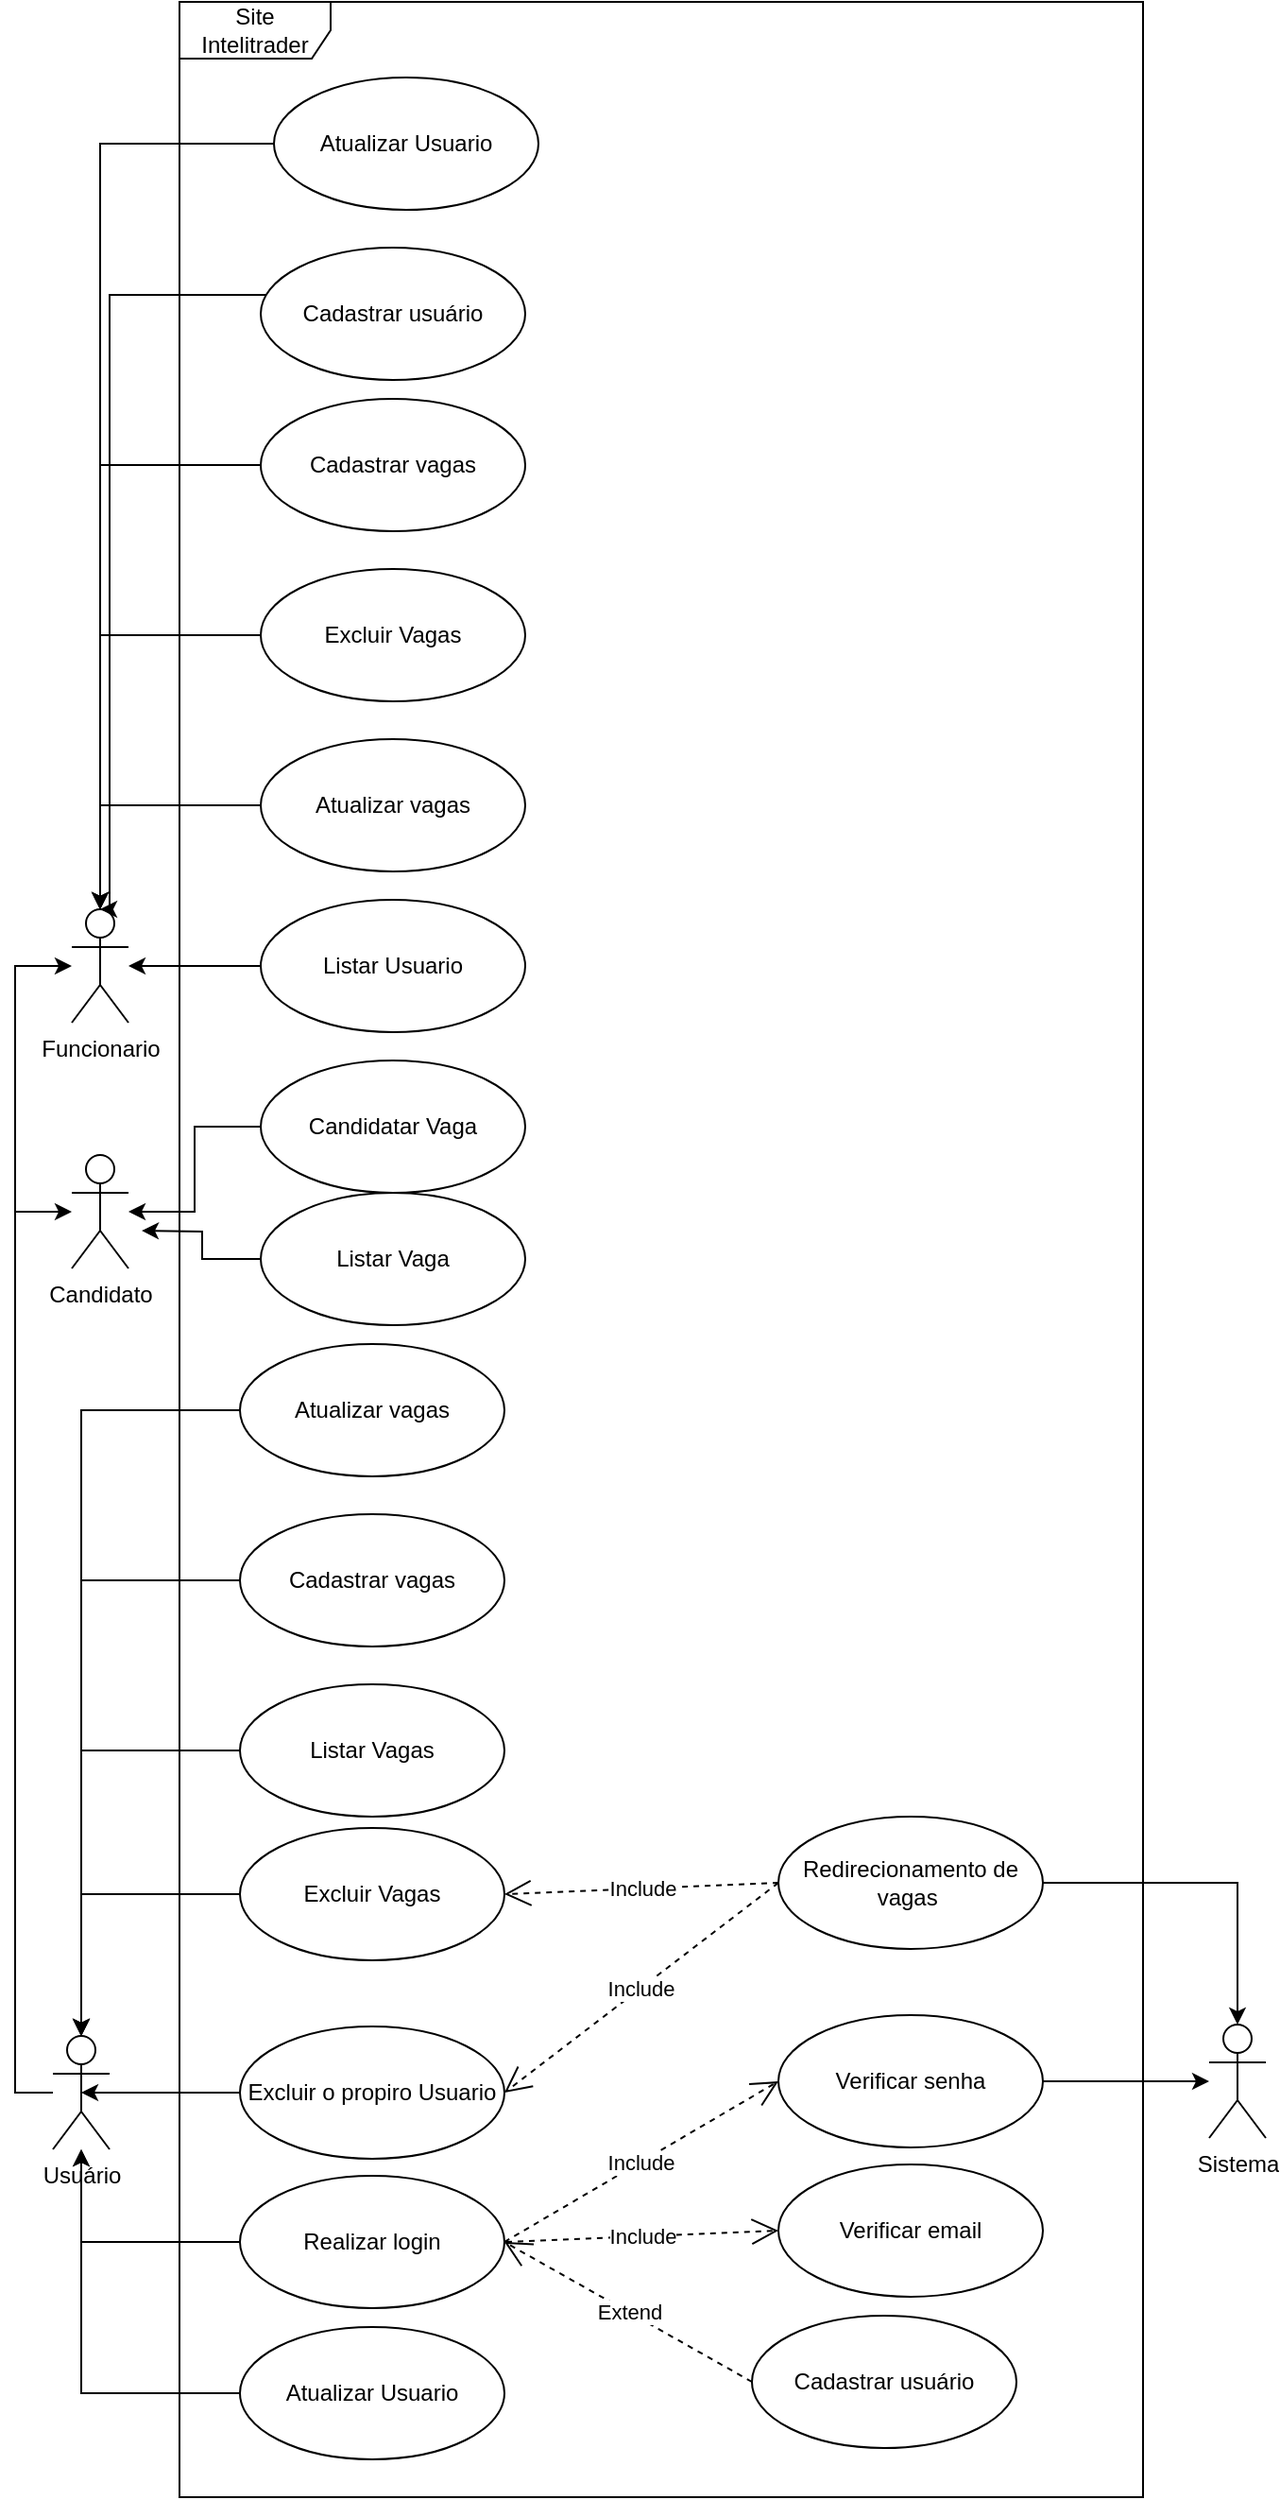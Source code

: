 <mxfile version="15.5.5" type="device" pages="2"><diagram name="Caso de uso" id="mv28BCx04Nd7AfpWcyAM"><mxGraphModel dx="942" dy="1726" grid="1" gridSize="10" guides="1" tooltips="1" connect="1" arrows="1" fold="1" page="1" pageScale="1" pageWidth="827" pageHeight="1169" math="0" shadow="0"><root><mxCell id="0"/><mxCell id="1" parent="0"/><mxCell id="nMHugf2yhLsx-lv3khnv-1" style="edgeStyle=orthogonalEdgeStyle;rounded=0;orthogonalLoop=1;jettySize=auto;html=1;" parent="1" source="raB1LwZWOxaEmCROiney-6" target="5w_54f1s8tuMY6QuKhOM-1" edge="1"><mxGeometry relative="1" as="geometry"><mxPoint x="13" y="140" as="targetPoint"/><Array as="points"><mxPoint x="83" y="906"/><mxPoint x="83" y="310"/></Array></mxGeometry></mxCell><mxCell id="nMHugf2yhLsx-lv3khnv-3" style="edgeStyle=orthogonalEdgeStyle;rounded=0;orthogonalLoop=1;jettySize=auto;html=1;" parent="1" source="raB1LwZWOxaEmCROiney-6" target="nMHugf2yhLsx-lv3khnv-2" edge="1"><mxGeometry relative="1" as="geometry"><mxPoint x="23" y="1110" as="targetPoint"/><Array as="points"><mxPoint x="83" y="906"/></Array></mxGeometry></mxCell><mxCell id="raB1LwZWOxaEmCROiney-6" value="Usuário" style="shape=umlActor;verticalLabelPosition=bottom;verticalAlign=top;html=1;" parent="1" vertex="1"><mxGeometry x="103" y="876" width="30" height="60" as="geometry"/></mxCell><mxCell id="raB1LwZWOxaEmCROiney-7" style="edgeStyle=orthogonalEdgeStyle;rounded=0;orthogonalLoop=1;jettySize=auto;html=1;" parent="1" source="raB1LwZWOxaEmCROiney-8" target="raB1LwZWOxaEmCROiney-6" edge="1"><mxGeometry relative="1" as="geometry"/></mxCell><mxCell id="raB1LwZWOxaEmCROiney-8" value="Realizar login" style="ellipse;whiteSpace=wrap;html=1;" parent="1" vertex="1"><mxGeometry x="202" y="950" width="140" height="70" as="geometry"/></mxCell><mxCell id="raB1LwZWOxaEmCROiney-9" style="edgeStyle=orthogonalEdgeStyle;rounded=0;orthogonalLoop=1;jettySize=auto;html=1;exitX=0;exitY=0.5;exitDx=0;exitDy=0;entryX=0.5;entryY=0.5;entryDx=0;entryDy=0;entryPerimeter=0;" parent="1" source="raB1LwZWOxaEmCROiney-10" target="raB1LwZWOxaEmCROiney-6" edge="1"><mxGeometry relative="1" as="geometry"/></mxCell><mxCell id="raB1LwZWOxaEmCROiney-10" value="Excluir o propiro Usuario" style="ellipse;whiteSpace=wrap;html=1;" parent="1" vertex="1"><mxGeometry x="202" y="871" width="140" height="70" as="geometry"/></mxCell><mxCell id="raB1LwZWOxaEmCROiney-11" value="Sistema" style="shape=umlActor;verticalLabelPosition=bottom;verticalAlign=top;html=1;" parent="1" vertex="1"><mxGeometry x="715" y="870" width="30" height="60" as="geometry"/></mxCell><mxCell id="raB1LwZWOxaEmCROiney-12" style="edgeStyle=orthogonalEdgeStyle;rounded=0;orthogonalLoop=1;jettySize=auto;html=1;exitX=0;exitY=0.5;exitDx=0;exitDy=0;" parent="1" source="raB1LwZWOxaEmCROiney-13" target="raB1LwZWOxaEmCROiney-6" edge="1"><mxGeometry relative="1" as="geometry"/></mxCell><mxCell id="raB1LwZWOxaEmCROiney-13" value="Excluir Vagas" style="ellipse;whiteSpace=wrap;html=1;" parent="1" vertex="1"><mxGeometry x="202" y="766" width="140" height="70" as="geometry"/></mxCell><mxCell id="raB1LwZWOxaEmCROiney-14" value="Include" style="endArrow=open;endSize=12;dashed=1;html=1;entryX=0;entryY=0.5;entryDx=0;entryDy=0;exitX=1;exitY=0.5;exitDx=0;exitDy=0;" parent="1" source="raB1LwZWOxaEmCROiney-8" target="raB1LwZWOxaEmCROiney-16" edge="1"><mxGeometry width="160" relative="1" as="geometry"><mxPoint x="462" y="956" as="sourcePoint"/><mxPoint x="542" y="956" as="targetPoint"/></mxGeometry></mxCell><mxCell id="raB1LwZWOxaEmCROiney-15" style="edgeStyle=orthogonalEdgeStyle;rounded=0;orthogonalLoop=1;jettySize=auto;html=1;exitX=1;exitY=0.5;exitDx=0;exitDy=0;" parent="1" source="raB1LwZWOxaEmCROiney-16" target="raB1LwZWOxaEmCROiney-11" edge="1"><mxGeometry relative="1" as="geometry"/></mxCell><mxCell id="raB1LwZWOxaEmCROiney-16" value="Verificar senha" style="ellipse;whiteSpace=wrap;html=1;" parent="1" vertex="1"><mxGeometry x="487" y="865" width="140" height="70" as="geometry"/></mxCell><mxCell id="raB1LwZWOxaEmCROiney-17" value="Cadastrar usuário" style="ellipse;whiteSpace=wrap;html=1;" parent="1" vertex="1"><mxGeometry x="473" y="1024" width="140" height="70" as="geometry"/></mxCell><mxCell id="raB1LwZWOxaEmCROiney-18" value="Extend" style="endArrow=open;endSize=12;dashed=1;html=1;entryX=1;entryY=0.5;entryDx=0;entryDy=0;exitX=0;exitY=0.5;exitDx=0;exitDy=0;" parent="1" source="raB1LwZWOxaEmCROiney-17" target="raB1LwZWOxaEmCROiney-8" edge="1"><mxGeometry width="160" relative="1" as="geometry"><mxPoint x="452" y="1026" as="sourcePoint"/><mxPoint x="602" y="736" as="targetPoint"/></mxGeometry></mxCell><mxCell id="raB1LwZWOxaEmCROiney-19" style="edgeStyle=orthogonalEdgeStyle;rounded=0;orthogonalLoop=1;jettySize=auto;html=1;exitX=0;exitY=0.5;exitDx=0;exitDy=0;" parent="1" source="raB1LwZWOxaEmCROiney-20" target="raB1LwZWOxaEmCROiney-6" edge="1"><mxGeometry relative="1" as="geometry"/></mxCell><mxCell id="raB1LwZWOxaEmCROiney-20" value="Listar Vagas" style="ellipse;whiteSpace=wrap;html=1;" parent="1" vertex="1"><mxGeometry x="202" y="690" width="140" height="70" as="geometry"/></mxCell><mxCell id="raB1LwZWOxaEmCROiney-21" style="edgeStyle=orthogonalEdgeStyle;rounded=0;orthogonalLoop=1;jettySize=auto;html=1;exitX=1;exitY=0.5;exitDx=0;exitDy=0;" parent="1" source="raB1LwZWOxaEmCROiney-22" target="raB1LwZWOxaEmCROiney-11" edge="1"><mxGeometry relative="1" as="geometry"/></mxCell><mxCell id="raB1LwZWOxaEmCROiney-22" value="Redirecionamento de vagas&amp;nbsp;" style="ellipse;whiteSpace=wrap;html=1;" parent="1" vertex="1"><mxGeometry x="487" y="760" width="140" height="70" as="geometry"/></mxCell><mxCell id="raB1LwZWOxaEmCROiney-23" value="Include" style="endArrow=open;endSize=12;dashed=1;html=1;entryX=1;entryY=0.5;entryDx=0;entryDy=0;exitX=0;exitY=0.5;exitDx=0;exitDy=0;" parent="1" source="raB1LwZWOxaEmCROiney-22" target="raB1LwZWOxaEmCROiney-10" edge="1"><mxGeometry width="160" relative="1" as="geometry"><mxPoint x="341.997" y="886.251" as="sourcePoint"/><mxPoint x="502.5" y="806" as="targetPoint"/></mxGeometry></mxCell><mxCell id="raB1LwZWOxaEmCROiney-24" style="edgeStyle=orthogonalEdgeStyle;rounded=0;orthogonalLoop=1;jettySize=auto;html=1;exitX=0;exitY=0.5;exitDx=0;exitDy=0;entryX=0.5;entryY=0;entryDx=0;entryDy=0;entryPerimeter=0;" parent="1" source="raB1LwZWOxaEmCROiney-25" target="raB1LwZWOxaEmCROiney-6" edge="1"><mxGeometry relative="1" as="geometry"><mxPoint x="192" y="576" as="sourcePoint"/><mxPoint x="57" y="886" as="targetPoint"/></mxGeometry></mxCell><mxCell id="raB1LwZWOxaEmCROiney-25" value="Cadastrar vagas" style="ellipse;whiteSpace=wrap;html=1;" parent="1" vertex="1"><mxGeometry x="202" y="600" width="140" height="70" as="geometry"/></mxCell><mxCell id="raB1LwZWOxaEmCROiney-26" value="Include" style="endArrow=open;endSize=12;dashed=1;html=1;entryX=1;entryY=0.5;entryDx=0;entryDy=0;exitX=0;exitY=0.5;exitDx=0;exitDy=0;" parent="1" source="raB1LwZWOxaEmCROiney-22" target="raB1LwZWOxaEmCROiney-13" edge="1"><mxGeometry width="160" relative="1" as="geometry"><mxPoint x="492" y="811.0" as="sourcePoint"/><mxPoint x="331.497" y="891.251" as="targetPoint"/></mxGeometry></mxCell><mxCell id="raB1LwZWOxaEmCROiney-27" value="Atualizar vagas" style="ellipse;whiteSpace=wrap;html=1;" parent="1" vertex="1"><mxGeometry x="202" y="510" width="140" height="70" as="geometry"/></mxCell><mxCell id="raB1LwZWOxaEmCROiney-28" style="edgeStyle=orthogonalEdgeStyle;rounded=0;orthogonalLoop=1;jettySize=auto;html=1;exitX=0;exitY=0.5;exitDx=0;exitDy=0;entryX=0.5;entryY=0;entryDx=0;entryDy=0;entryPerimeter=0;" parent="1" source="raB1LwZWOxaEmCROiney-27" target="raB1LwZWOxaEmCROiney-6" edge="1"><mxGeometry relative="1" as="geometry"><mxPoint x="212" y="611" as="sourcePoint"/><mxPoint x="57" y="886" as="targetPoint"/></mxGeometry></mxCell><mxCell id="raB1LwZWOxaEmCROiney-29" value="Site Intelitrader" style="shape=umlFrame;whiteSpace=wrap;html=1;width=80;height=30;" parent="1" vertex="1"><mxGeometry x="170" y="-200" width="510" height="1320" as="geometry"/></mxCell><mxCell id="KrpN166YCzDe7KgWfkmX-1" value="Verificar email" style="ellipse;whiteSpace=wrap;html=1;" parent="1" vertex="1"><mxGeometry x="487" y="944" width="140" height="70" as="geometry"/></mxCell><mxCell id="KrpN166YCzDe7KgWfkmX-2" value="Include" style="endArrow=open;endSize=12;dashed=1;html=1;entryX=0;entryY=0.5;entryDx=0;entryDy=0;" parent="1" target="KrpN166YCzDe7KgWfkmX-1" edge="1"><mxGeometry width="160" relative="1" as="geometry"><mxPoint x="343" y="985" as="sourcePoint"/><mxPoint x="554" y="916" as="targetPoint"/></mxGeometry></mxCell><mxCell id="5w_54f1s8tuMY6QuKhOM-1" value="Funcionario" style="shape=umlActor;verticalLabelPosition=bottom;verticalAlign=top;html=1;outlineConnect=0;" parent="1" vertex="1"><mxGeometry x="113" y="280" width="30" height="60" as="geometry"/></mxCell><mxCell id="nMHugf2yhLsx-lv3khnv-2" value="Candidato" style="shape=umlActor;verticalLabelPosition=bottom;verticalAlign=top;html=1;outlineConnect=0;" parent="1" vertex="1"><mxGeometry x="113" y="410" width="30" height="60" as="geometry"/></mxCell><mxCell id="QhLejgOEh1ePNKwZ7aPD-5" style="edgeStyle=orthogonalEdgeStyle;rounded=0;orthogonalLoop=1;jettySize=auto;html=1;" parent="1" source="QhLejgOEh1ePNKwZ7aPD-1" target="raB1LwZWOxaEmCROiney-6" edge="1"><mxGeometry relative="1" as="geometry"/></mxCell><mxCell id="QhLejgOEh1ePNKwZ7aPD-1" value="Atualizar Usuario" style="ellipse;whiteSpace=wrap;html=1;" parent="1" vertex="1"><mxGeometry x="202" y="1030" width="140" height="70" as="geometry"/></mxCell><mxCell id="QhLejgOEh1ePNKwZ7aPD-10" style="edgeStyle=orthogonalEdgeStyle;rounded=0;orthogonalLoop=1;jettySize=auto;html=1;" parent="1" source="QhLejgOEh1ePNKwZ7aPD-7" target="5w_54f1s8tuMY6QuKhOM-1" edge="1"><mxGeometry relative="1" as="geometry"><mxPoint x="193" y="150" as="targetPoint"/></mxGeometry></mxCell><mxCell id="QhLejgOEh1ePNKwZ7aPD-7" value="Listar Usuario" style="ellipse;whiteSpace=wrap;html=1;" parent="1" vertex="1"><mxGeometry x="213" y="275" width="140" height="70" as="geometry"/></mxCell><mxCell id="QhLejgOEh1ePNKwZ7aPD-9" style="edgeStyle=orthogonalEdgeStyle;rounded=0;orthogonalLoop=1;jettySize=auto;html=1;" parent="1" source="QhLejgOEh1ePNKwZ7aPD-8" target="nMHugf2yhLsx-lv3khnv-2" edge="1"><mxGeometry relative="1" as="geometry"/></mxCell><mxCell id="QhLejgOEh1ePNKwZ7aPD-8" value="Candidatar Vaga" style="ellipse;whiteSpace=wrap;html=1;" parent="1" vertex="1"><mxGeometry x="213" y="360" width="140" height="70" as="geometry"/></mxCell><mxCell id="huIfW-5KPkLR7yZFayu4-8" style="edgeStyle=orthogonalEdgeStyle;rounded=0;orthogonalLoop=1;jettySize=auto;html=1;entryX=0.5;entryY=0;entryDx=0;entryDy=0;entryPerimeter=0;" parent="1" source="huIfW-5KPkLR7yZFayu4-1" target="5w_54f1s8tuMY6QuKhOM-1" edge="1"><mxGeometry relative="1" as="geometry"/></mxCell><mxCell id="huIfW-5KPkLR7yZFayu4-1" value="Atualizar vagas" style="ellipse;whiteSpace=wrap;html=1;" parent="1" vertex="1"><mxGeometry x="213" y="190" width="140" height="70" as="geometry"/></mxCell><mxCell id="huIfW-5KPkLR7yZFayu4-7" style="edgeStyle=orthogonalEdgeStyle;rounded=0;orthogonalLoop=1;jettySize=auto;html=1;entryX=0.5;entryY=0;entryDx=0;entryDy=0;entryPerimeter=0;" parent="1" source="huIfW-5KPkLR7yZFayu4-2" target="5w_54f1s8tuMY6QuKhOM-1" edge="1"><mxGeometry relative="1" as="geometry"/></mxCell><mxCell id="huIfW-5KPkLR7yZFayu4-2" value="Excluir Vagas" style="ellipse;whiteSpace=wrap;html=1;" parent="1" vertex="1"><mxGeometry x="213" y="100" width="140" height="70" as="geometry"/></mxCell><mxCell id="huIfW-5KPkLR7yZFayu4-6" style="edgeStyle=orthogonalEdgeStyle;rounded=0;orthogonalLoop=1;jettySize=auto;html=1;" parent="1" source="huIfW-5KPkLR7yZFayu4-3" target="5w_54f1s8tuMY6QuKhOM-1" edge="1"><mxGeometry relative="1" as="geometry"/></mxCell><mxCell id="huIfW-5KPkLR7yZFayu4-3" value="Cadastrar vagas" style="ellipse;whiteSpace=wrap;html=1;" parent="1" vertex="1"><mxGeometry x="213" y="10" width="140" height="70" as="geometry"/></mxCell><mxCell id="huIfW-5KPkLR7yZFayu4-12" style="edgeStyle=orthogonalEdgeStyle;rounded=0;orthogonalLoop=1;jettySize=auto;html=1;entryX=0.5;entryY=0;entryDx=0;entryDy=0;entryPerimeter=0;" parent="1" source="huIfW-5KPkLR7yZFayu4-9" target="5w_54f1s8tuMY6QuKhOM-1" edge="1"><mxGeometry relative="1" as="geometry"><mxPoint x="133" y="290" as="targetPoint"/><Array as="points"><mxPoint x="133" y="-45"/><mxPoint x="133" y="280"/></Array></mxGeometry></mxCell><mxCell id="huIfW-5KPkLR7yZFayu4-9" value="Cadastrar usuário" style="ellipse;whiteSpace=wrap;html=1;" parent="1" vertex="1"><mxGeometry x="213" y="-70" width="140" height="70" as="geometry"/></mxCell><mxCell id="huIfW-5KPkLR7yZFayu4-11" style="edgeStyle=orthogonalEdgeStyle;rounded=0;orthogonalLoop=1;jettySize=auto;html=1;entryX=0.5;entryY=0;entryDx=0;entryDy=0;entryPerimeter=0;" parent="1" source="huIfW-5KPkLR7yZFayu4-10" target="5w_54f1s8tuMY6QuKhOM-1" edge="1"><mxGeometry relative="1" as="geometry"/></mxCell><mxCell id="huIfW-5KPkLR7yZFayu4-10" value="Atualizar Usuario" style="ellipse;whiteSpace=wrap;html=1;" parent="1" vertex="1"><mxGeometry x="220" y="-160" width="140" height="70" as="geometry"/></mxCell><mxCell id="YiK3y28JcQNmFXHApeXu-2" style="edgeStyle=orthogonalEdgeStyle;rounded=0;orthogonalLoop=1;jettySize=auto;html=1;" edge="1" parent="1" source="YiK3y28JcQNmFXHApeXu-1"><mxGeometry relative="1" as="geometry"><mxPoint x="150" y="450" as="targetPoint"/></mxGeometry></mxCell><mxCell id="YiK3y28JcQNmFXHApeXu-1" value="Listar Vaga" style="ellipse;whiteSpace=wrap;html=1;" vertex="1" parent="1"><mxGeometry x="213" y="430" width="140" height="70" as="geometry"/></mxCell></root></mxGraphModel></diagram><diagram name="Classe" id="lejNAuIJP9hOWyPZ6EDv"><mxGraphModel dx="942" dy="557" grid="1" gridSize="10" guides="1" tooltips="1" connect="1" arrows="1" fold="1" page="1" pageScale="1" pageWidth="827" pageHeight="1169" math="0" shadow="0"><root><mxCell id="RdVvgf-YCHB-EOjD2dBe-0"/><mxCell id="RdVvgf-YCHB-EOjD2dBe-1" parent="RdVvgf-YCHB-EOjD2dBe-0"/><mxCell id="ZKKGcG3mshe-ObAvkTRA-0" value="Usuário" style="swimlane;fontStyle=1;align=center;verticalAlign=top;childLayout=stackLayout;horizontal=1;startSize=26;horizontalStack=0;resizeParent=1;resizeParentMax=0;resizeLast=0;collapsible=1;marginBottom=0;" parent="RdVvgf-YCHB-EOjD2dBe-1" vertex="1"><mxGeometry x="310" y="450" width="160" height="268" as="geometry"/></mxCell><mxCell id="7lJM8t4AkD-MKmLjwOKC-0" value="- Nome: String" style="text;strokeColor=none;fillColor=none;align=left;verticalAlign=top;spacingLeft=4;spacingRight=4;overflow=hidden;rotatable=0;points=[[0,0.5],[1,0.5]];portConstraint=eastwest;" parent="ZKKGcG3mshe-ObAvkTRA-0" vertex="1"><mxGeometry y="26" width="160" height="26" as="geometry"/></mxCell><mxCell id="ZKKGcG3mshe-ObAvkTRA-1" value="- Senha: String" style="text;strokeColor=none;fillColor=none;align=left;verticalAlign=top;spacingLeft=4;spacingRight=4;overflow=hidden;rotatable=0;points=[[0,0.5],[1,0.5]];portConstraint=eastwest;" parent="ZKKGcG3mshe-ObAvkTRA-0" vertex="1"><mxGeometry y="52" width="160" height="26" as="geometry"/></mxCell><mxCell id="ZKKGcG3mshe-ObAvkTRA-4" value="- CPF: String" style="text;strokeColor=none;fillColor=none;align=left;verticalAlign=top;spacingLeft=4;spacingRight=4;overflow=hidden;rotatable=0;points=[[0,0.5],[1,0.5]];portConstraint=eastwest;" parent="ZKKGcG3mshe-ObAvkTRA-0" vertex="1"><mxGeometry y="78" width="160" height="26" as="geometry"/></mxCell><mxCell id="7lJM8t4AkD-MKmLjwOKC-5" value="- Telefone: String" style="text;strokeColor=none;fillColor=none;align=left;verticalAlign=top;spacingLeft=4;spacingRight=4;overflow=hidden;rotatable=0;points=[[0,0.5],[1,0.5]];portConstraint=eastwest;" parent="ZKKGcG3mshe-ObAvkTRA-0" vertex="1"><mxGeometry y="104" width="160" height="26" as="geometry"/></mxCell><mxCell id="ZKKGcG3mshe-ObAvkTRA-2" value="- Email: String" style="text;strokeColor=none;fillColor=none;align=left;verticalAlign=top;spacingLeft=4;spacingRight=4;overflow=hidden;rotatable=0;points=[[0,0.5],[1,0.5]];portConstraint=eastwest;" parent="ZKKGcG3mshe-ObAvkTRA-0" vertex="1"><mxGeometry y="130" width="160" height="26" as="geometry"/></mxCell><mxCell id="ZKKGcG3mshe-ObAvkTRA-5" value="" style="line;strokeWidth=1;fillColor=none;align=left;verticalAlign=middle;spacingTop=-1;spacingLeft=3;spacingRight=3;rotatable=0;labelPosition=right;points=[];portConstraint=eastwest;" parent="ZKKGcG3mshe-ObAvkTRA-0" vertex="1"><mxGeometry y="156" width="160" height="8" as="geometry"/></mxCell><mxCell id="ZKKGcG3mshe-ObAvkTRA-6" value="+ EfetuarLogin()" style="text;strokeColor=none;fillColor=none;align=left;verticalAlign=top;spacingLeft=4;spacingRight=4;overflow=hidden;rotatable=0;points=[[0,0.5],[1,0.5]];portConstraint=eastwest;" parent="ZKKGcG3mshe-ObAvkTRA-0" vertex="1"><mxGeometry y="164" width="160" height="26" as="geometry"/></mxCell><mxCell id="ZKKGcG3mshe-ObAvkTRA-7" value="+ CadastrarUsuario()" style="text;strokeColor=none;fillColor=none;align=left;verticalAlign=top;spacingLeft=4;spacingRight=4;overflow=hidden;rotatable=0;points=[[0,0.5],[1,0.5]];portConstraint=eastwest;" parent="ZKKGcG3mshe-ObAvkTRA-0" vertex="1"><mxGeometry y="190" width="160" height="26" as="geometry"/></mxCell><mxCell id="7z0Eq11fanuBCk7z-m0o-0" value="+ ExcluirUsuario()" style="text;strokeColor=none;fillColor=none;align=left;verticalAlign=top;spacingLeft=4;spacingRight=4;overflow=hidden;rotatable=0;points=[[0,0.5],[1,0.5]];portConstraint=eastwest;" parent="ZKKGcG3mshe-ObAvkTRA-0" vertex="1"><mxGeometry y="216" width="160" height="26" as="geometry"/></mxCell><mxCell id="7z0Eq11fanuBCk7z-m0o-1" value="+ AtualizarUsuario()" style="text;strokeColor=none;fillColor=none;align=left;verticalAlign=top;spacingLeft=4;spacingRight=4;overflow=hidden;rotatable=0;points=[[0,0.5],[1,0.5]];portConstraint=eastwest;" parent="ZKKGcG3mshe-ObAvkTRA-0" vertex="1"><mxGeometry y="242" width="160" height="26" as="geometry"/></mxCell><mxCell id="7lJM8t4AkD-MKmLjwOKC-1" value="UFuncionario" style="swimlane;fontStyle=1;align=center;verticalAlign=top;childLayout=stackLayout;horizontal=1;startSize=26;horizontalStack=0;resizeParent=1;resizeParentMax=0;resizeLast=0;collapsible=1;marginBottom=0;" parent="RdVvgf-YCHB-EOjD2dBe-1" vertex="1"><mxGeometry x="50" y="360" width="160" height="100" as="geometry"/></mxCell><mxCell id="7lJM8t4AkD-MKmLjwOKC-2" value="- Nome: String" style="text;strokeColor=none;fillColor=none;align=left;verticalAlign=top;spacingLeft=4;spacingRight=4;overflow=hidden;rotatable=0;points=[[0,0.5],[1,0.5]];portConstraint=eastwest;" parent="7lJM8t4AkD-MKmLjwOKC-1" vertex="1"><mxGeometry y="26" width="160" height="26" as="geometry"/></mxCell><mxCell id="7lJM8t4AkD-MKmLjwOKC-6" value="" style="line;strokeWidth=1;fillColor=none;align=left;verticalAlign=middle;spacingTop=-1;spacingLeft=3;spacingRight=3;rotatable=0;labelPosition=right;points=[];portConstraint=eastwest;" parent="7lJM8t4AkD-MKmLjwOKC-1" vertex="1"><mxGeometry y="52" width="160" height="18" as="geometry"/></mxCell><mxCell id="47BLDwmv1fb3JHLtYtNT-0" value="+ ListarUsuario()" style="text;strokeColor=none;fillColor=none;align=left;verticalAlign=top;spacingLeft=4;spacingRight=4;overflow=hidden;rotatable=0;points=[[0,0.5],[1,0.5]];portConstraint=eastwest;" parent="7lJM8t4AkD-MKmLjwOKC-1" vertex="1"><mxGeometry y="70" width="160" height="30" as="geometry"/></mxCell><mxCell id="ZfKKLdJSzt1oKHr3jR5L-0" value="" style="endArrow=diamondThin;endFill=1;endSize=24;html=1;rounded=0;edgeStyle=orthogonalEdgeStyle;entryX=-0.013;entryY=0.626;entryDx=0;entryDy=0;entryPerimeter=0;exitX=1.005;exitY=0.808;exitDx=0;exitDy=0;exitPerimeter=0;" parent="RdVvgf-YCHB-EOjD2dBe-1" source="7lJM8t4AkD-MKmLjwOKC-2" target="ZKKGcG3mshe-ObAvkTRA-1" edge="1"><mxGeometry width="160" relative="1" as="geometry"><mxPoint x="230" y="380" as="sourcePoint"/><mxPoint x="470" y="690" as="targetPoint"/><Array as="points"><mxPoint x="270" y="407"/><mxPoint x="270" y="518"/></Array></mxGeometry></mxCell><mxCell id="ZfKKLdJSzt1oKHr3jR5L-1" value="" style="endArrow=diamondThin;endFill=1;endSize=24;html=1;rounded=0;edgeStyle=orthogonalEdgeStyle;entryX=0;entryY=0.5;entryDx=0;entryDy=0;exitX=1;exitY=0.5;exitDx=0;exitDy=0;" parent="RdVvgf-YCHB-EOjD2dBe-1" source="PWDH4P38JLBnBw1R7oyN-7" target="ZKKGcG3mshe-ObAvkTRA-2" edge="1"><mxGeometry width="160" relative="1" as="geometry"><mxPoint x="230.32" y="622.296" as="sourcePoint"/><mxPoint x="440" y="650" as="targetPoint"/></mxGeometry></mxCell><mxCell id="ZfKKLdJSzt1oKHr3jR5L-2" value="Vaga" style="swimlane;fontStyle=1;align=center;verticalAlign=top;childLayout=stackLayout;horizontal=1;startSize=26;horizontalStack=0;resizeParent=1;resizeParentMax=0;resizeLast=0;collapsible=1;marginBottom=0;" parent="RdVvgf-YCHB-EOjD2dBe-1" vertex="1"><mxGeometry x="580" y="460" width="160" height="268" as="geometry"/></mxCell><mxCell id="ZfKKLdJSzt1oKHr3jR5L-3" value="- Nome: String" style="text;strokeColor=none;fillColor=none;align=left;verticalAlign=top;spacingLeft=4;spacingRight=4;overflow=hidden;rotatable=0;points=[[0,0.5],[1,0.5]];portConstraint=eastwest;" parent="ZfKKLdJSzt1oKHr3jR5L-2" vertex="1"><mxGeometry y="26" width="160" height="26" as="geometry"/></mxCell><mxCell id="ZfKKLdJSzt1oKHr3jR5L-9" value="- Tipovaga: Enum" style="text;strokeColor=none;fillColor=none;align=left;verticalAlign=top;spacingLeft=4;spacingRight=4;overflow=hidden;rotatable=0;points=[[0,0.5],[1,0.5]];portConstraint=eastwest;" parent="ZfKKLdJSzt1oKHr3jR5L-2" vertex="1"><mxGeometry y="52" width="160" height="26" as="geometry"/></mxCell><mxCell id="PWDH4P38JLBnBw1R7oyN-0" value="- Descricao: String" style="text;strokeColor=none;fillColor=none;align=left;verticalAlign=top;spacingLeft=4;spacingRight=4;overflow=hidden;rotatable=0;points=[[0,0.5],[1,0.5]];portConstraint=eastwest;" parent="ZfKKLdJSzt1oKHr3jR5L-2" vertex="1"><mxGeometry y="78" width="160" height="26" as="geometry"/></mxCell><mxCell id="ZfKKLdJSzt1oKHr3jR5L-5" value="- Quantidade: Int" style="text;strokeColor=none;fillColor=none;align=left;verticalAlign=top;spacingLeft=4;spacingRight=4;overflow=hidden;rotatable=0;points=[[0,0.5],[1,0.5]];portConstraint=eastwest;" parent="ZfKKLdJSzt1oKHr3jR5L-2" vertex="1"><mxGeometry y="104" width="160" height="26" as="geometry"/></mxCell><mxCell id="DcOltye-5wK_jtJVR1Ej-0" value="- Data: Date" style="text;strokeColor=none;fillColor=none;align=left;verticalAlign=top;spacingLeft=4;spacingRight=4;overflow=hidden;rotatable=0;points=[[0,0.5],[1,0.5]];portConstraint=eastwest;" parent="ZfKKLdJSzt1oKHr3jR5L-2" vertex="1"><mxGeometry y="130" width="160" height="26" as="geometry"/></mxCell><mxCell id="ZfKKLdJSzt1oKHr3jR5L-6" value="" style="line;strokeWidth=1;fillColor=none;align=left;verticalAlign=middle;spacingTop=-1;spacingLeft=3;spacingRight=3;rotatable=0;labelPosition=right;points=[];portConstraint=eastwest;" parent="ZfKKLdJSzt1oKHr3jR5L-2" vertex="1"><mxGeometry y="156" width="160" height="8" as="geometry"/></mxCell><mxCell id="ZfKKLdJSzt1oKHr3jR5L-7" value="+ AtualizarVaga()" style="text;strokeColor=none;fillColor=none;align=left;verticalAlign=top;spacingLeft=4;spacingRight=4;overflow=hidden;rotatable=0;points=[[0,0.5],[1,0.5]];portConstraint=eastwest;" parent="ZfKKLdJSzt1oKHr3jR5L-2" vertex="1"><mxGeometry y="164" width="160" height="26" as="geometry"/></mxCell><mxCell id="ZfKKLdJSzt1oKHr3jR5L-8" value="+ CadastrarVaga()" style="text;strokeColor=none;fillColor=none;align=left;verticalAlign=top;spacingLeft=4;spacingRight=4;overflow=hidden;rotatable=0;points=[[0,0.5],[1,0.5]];portConstraint=eastwest;" parent="ZfKKLdJSzt1oKHr3jR5L-2" vertex="1"><mxGeometry y="190" width="160" height="26" as="geometry"/></mxCell><mxCell id="PWDH4P38JLBnBw1R7oyN-1" value="+ ListarVaga()" style="text;strokeColor=none;fillColor=none;align=left;verticalAlign=top;spacingLeft=4;spacingRight=4;overflow=hidden;rotatable=0;points=[[0,0.5],[1,0.5]];portConstraint=eastwest;" parent="ZfKKLdJSzt1oKHr3jR5L-2" vertex="1"><mxGeometry y="216" width="160" height="26" as="geometry"/></mxCell><mxCell id="PWDH4P38JLBnBw1R7oyN-2" value="+ ExcluirVaga()" style="text;strokeColor=none;fillColor=none;align=left;verticalAlign=top;spacingLeft=4;spacingRight=4;overflow=hidden;rotatable=0;points=[[0,0.5],[1,0.5]];portConstraint=eastwest;" parent="ZfKKLdJSzt1oKHr3jR5L-2" vertex="1"><mxGeometry y="242" width="160" height="26" as="geometry"/></mxCell><mxCell id="PWDH4P38JLBnBw1R7oyN-5" value="Candidato" style="swimlane;fontStyle=1;align=center;verticalAlign=top;childLayout=stackLayout;horizontal=1;startSize=26;horizontalStack=0;resizeParent=1;resizeParentMax=0;resizeLast=0;collapsible=1;marginBottom=0;" parent="RdVvgf-YCHB-EOjD2dBe-1" vertex="1"><mxGeometry x="40" y="550" width="160" height="86" as="geometry"/></mxCell><mxCell id="PWDH4P38JLBnBw1R7oyN-7" value="- IdVaga: Enum" style="text;strokeColor=none;fillColor=none;align=left;verticalAlign=top;spacingLeft=4;spacingRight=4;overflow=hidden;rotatable=0;points=[[0,0.5],[1,0.5]];portConstraint=eastwest;" parent="PWDH4P38JLBnBw1R7oyN-5" vertex="1"><mxGeometry y="26" width="160" height="26" as="geometry"/></mxCell><mxCell id="PWDH4P38JLBnBw1R7oyN-10" value="" style="line;strokeWidth=1;fillColor=none;align=left;verticalAlign=middle;spacingTop=-1;spacingLeft=3;spacingRight=3;rotatable=0;labelPosition=right;points=[];portConstraint=eastwest;" parent="PWDH4P38JLBnBw1R7oyN-5" vertex="1"><mxGeometry y="52" width="160" height="8" as="geometry"/></mxCell><mxCell id="PWDH4P38JLBnBw1R7oyN-13" value="+ CandidatarVaga()" style="text;strokeColor=none;fillColor=none;align=left;verticalAlign=top;spacingLeft=4;spacingRight=4;overflow=hidden;rotatable=0;points=[[0,0.5],[1,0.5]];portConstraint=eastwest;" parent="PWDH4P38JLBnBw1R7oyN-5" vertex="1"><mxGeometry y="60" width="160" height="26" as="geometry"/></mxCell><mxCell id="5St6HvC1krxKeYf6Yrsp-0" value="" style="endArrow=diamondThin;endFill=0;endSize=24;html=1;rounded=0;edgeStyle=orthogonalEdgeStyle;entryX=0.995;entryY=0.282;entryDx=0;entryDy=0;entryPerimeter=0;exitX=-0.005;exitY=0.244;exitDx=0;exitDy=0;exitPerimeter=0;" parent="RdVvgf-YCHB-EOjD2dBe-1" source="PWDH4P38JLBnBw1R7oyN-0" target="ZKKGcG3mshe-ObAvkTRA-4" edge="1"><mxGeometry width="160" relative="1" as="geometry"><mxPoint x="420" y="740" as="sourcePoint"/><mxPoint x="580" y="740" as="targetPoint"/></mxGeometry></mxCell></root></mxGraphModel></diagram></mxfile>